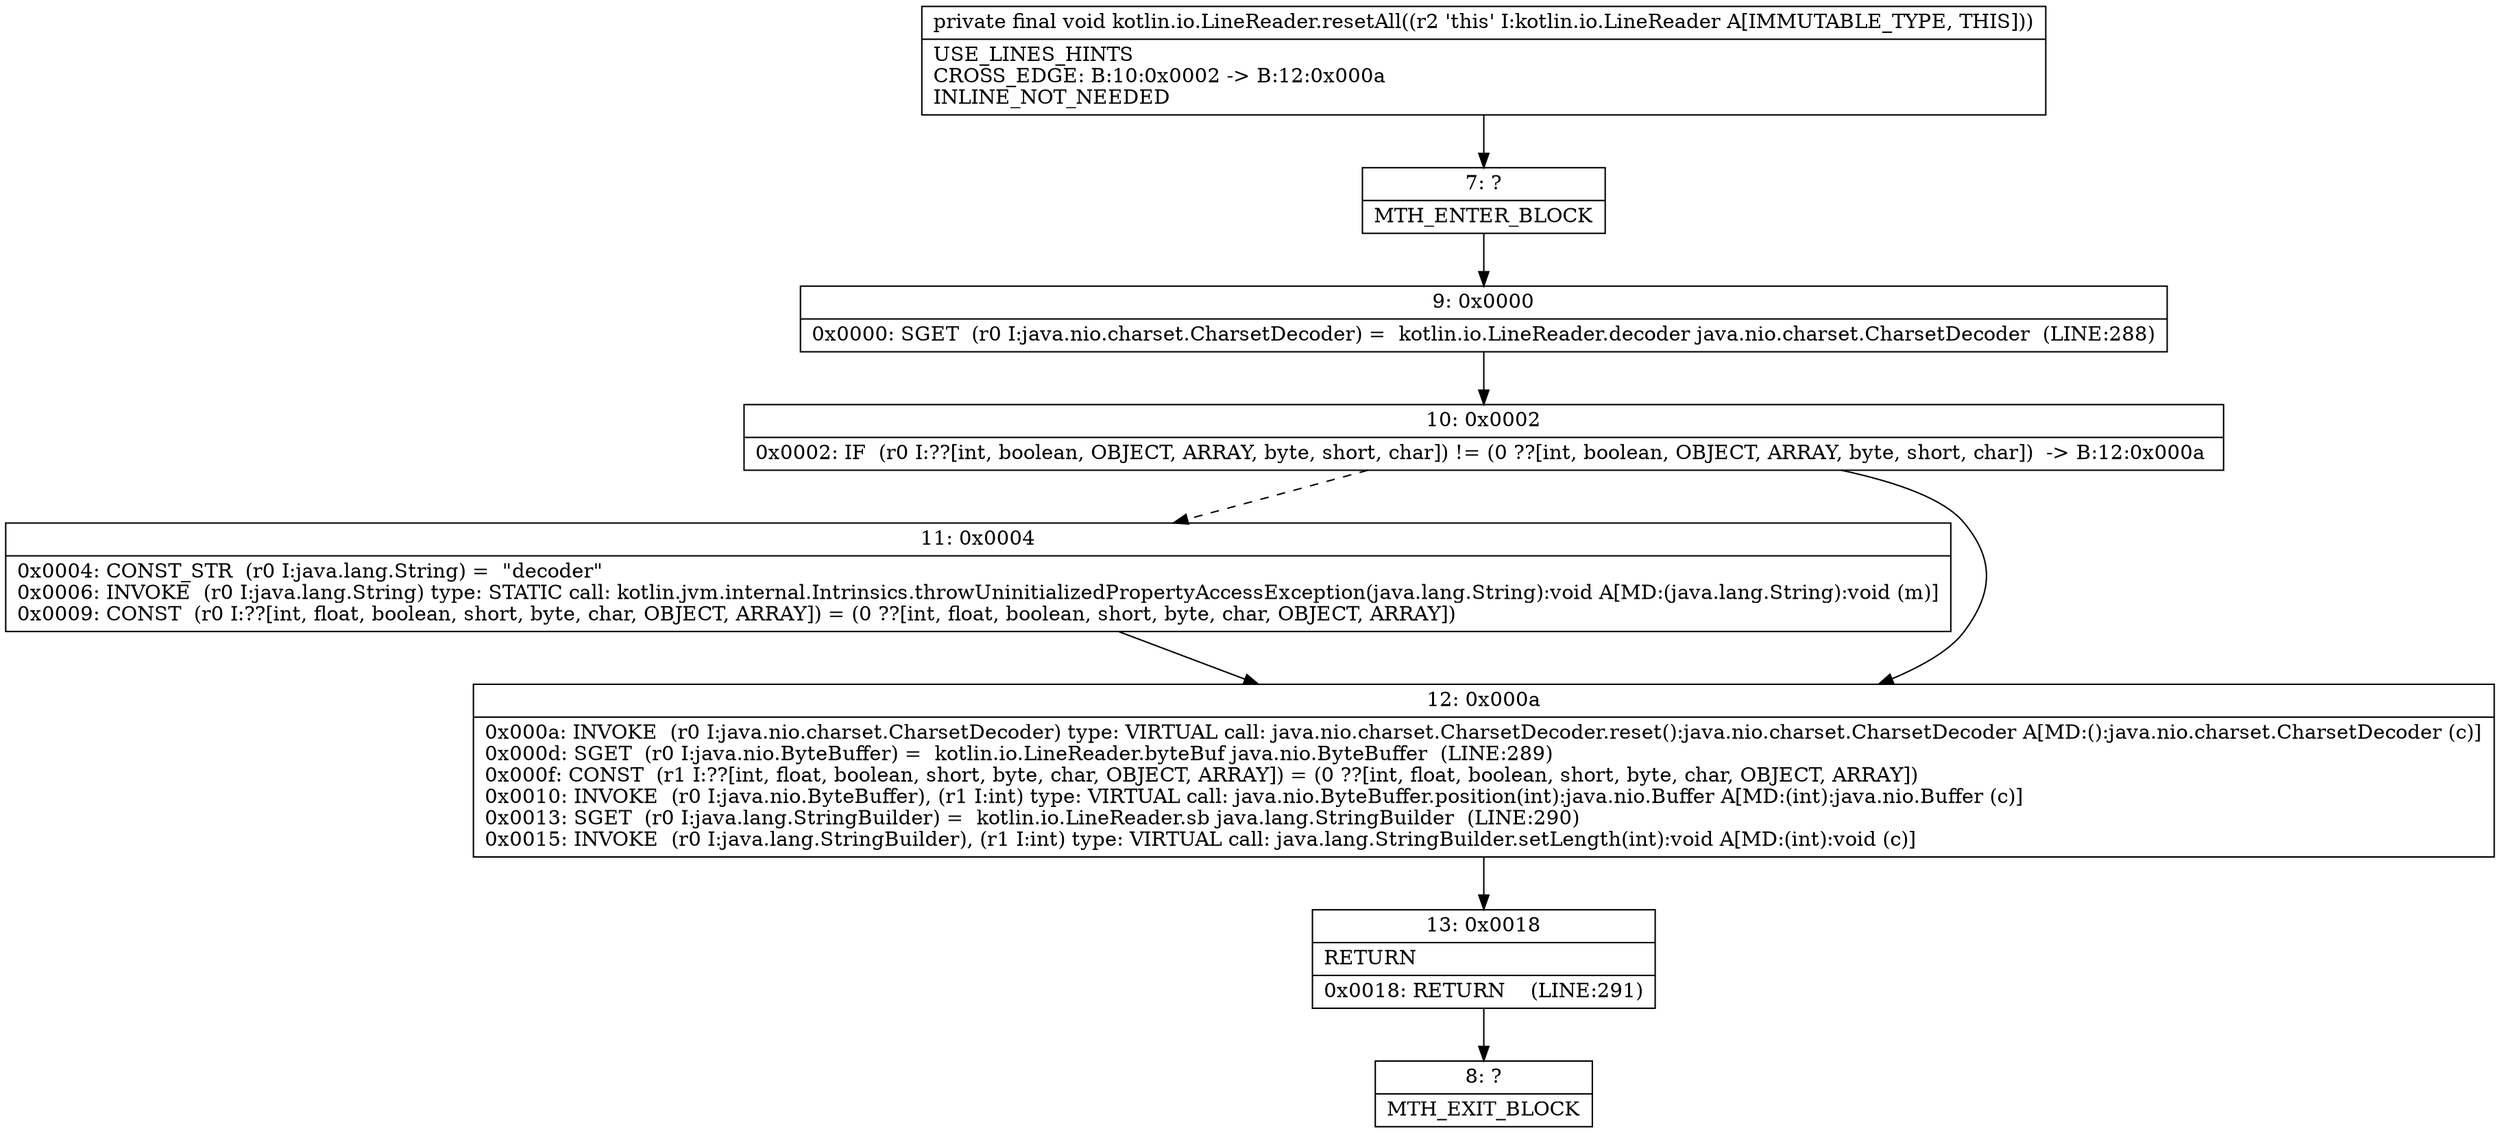 digraph "CFG forkotlin.io.LineReader.resetAll()V" {
Node_7 [shape=record,label="{7\:\ ?|MTH_ENTER_BLOCK\l}"];
Node_9 [shape=record,label="{9\:\ 0x0000|0x0000: SGET  (r0 I:java.nio.charset.CharsetDecoder) =  kotlin.io.LineReader.decoder java.nio.charset.CharsetDecoder  (LINE:288)\l}"];
Node_10 [shape=record,label="{10\:\ 0x0002|0x0002: IF  (r0 I:??[int, boolean, OBJECT, ARRAY, byte, short, char]) != (0 ??[int, boolean, OBJECT, ARRAY, byte, short, char])  \-\> B:12:0x000a \l}"];
Node_11 [shape=record,label="{11\:\ 0x0004|0x0004: CONST_STR  (r0 I:java.lang.String) =  \"decoder\" \l0x0006: INVOKE  (r0 I:java.lang.String) type: STATIC call: kotlin.jvm.internal.Intrinsics.throwUninitializedPropertyAccessException(java.lang.String):void A[MD:(java.lang.String):void (m)]\l0x0009: CONST  (r0 I:??[int, float, boolean, short, byte, char, OBJECT, ARRAY]) = (0 ??[int, float, boolean, short, byte, char, OBJECT, ARRAY]) \l}"];
Node_12 [shape=record,label="{12\:\ 0x000a|0x000a: INVOKE  (r0 I:java.nio.charset.CharsetDecoder) type: VIRTUAL call: java.nio.charset.CharsetDecoder.reset():java.nio.charset.CharsetDecoder A[MD:():java.nio.charset.CharsetDecoder (c)]\l0x000d: SGET  (r0 I:java.nio.ByteBuffer) =  kotlin.io.LineReader.byteBuf java.nio.ByteBuffer  (LINE:289)\l0x000f: CONST  (r1 I:??[int, float, boolean, short, byte, char, OBJECT, ARRAY]) = (0 ??[int, float, boolean, short, byte, char, OBJECT, ARRAY]) \l0x0010: INVOKE  (r0 I:java.nio.ByteBuffer), (r1 I:int) type: VIRTUAL call: java.nio.ByteBuffer.position(int):java.nio.Buffer A[MD:(int):java.nio.Buffer (c)]\l0x0013: SGET  (r0 I:java.lang.StringBuilder) =  kotlin.io.LineReader.sb java.lang.StringBuilder  (LINE:290)\l0x0015: INVOKE  (r0 I:java.lang.StringBuilder), (r1 I:int) type: VIRTUAL call: java.lang.StringBuilder.setLength(int):void A[MD:(int):void (c)]\l}"];
Node_13 [shape=record,label="{13\:\ 0x0018|RETURN\l|0x0018: RETURN    (LINE:291)\l}"];
Node_8 [shape=record,label="{8\:\ ?|MTH_EXIT_BLOCK\l}"];
MethodNode[shape=record,label="{private final void kotlin.io.LineReader.resetAll((r2 'this' I:kotlin.io.LineReader A[IMMUTABLE_TYPE, THIS]))  | USE_LINES_HINTS\lCROSS_EDGE: B:10:0x0002 \-\> B:12:0x000a\lINLINE_NOT_NEEDED\l}"];
MethodNode -> Node_7;Node_7 -> Node_9;
Node_9 -> Node_10;
Node_10 -> Node_11[style=dashed];
Node_10 -> Node_12;
Node_11 -> Node_12;
Node_12 -> Node_13;
Node_13 -> Node_8;
}

